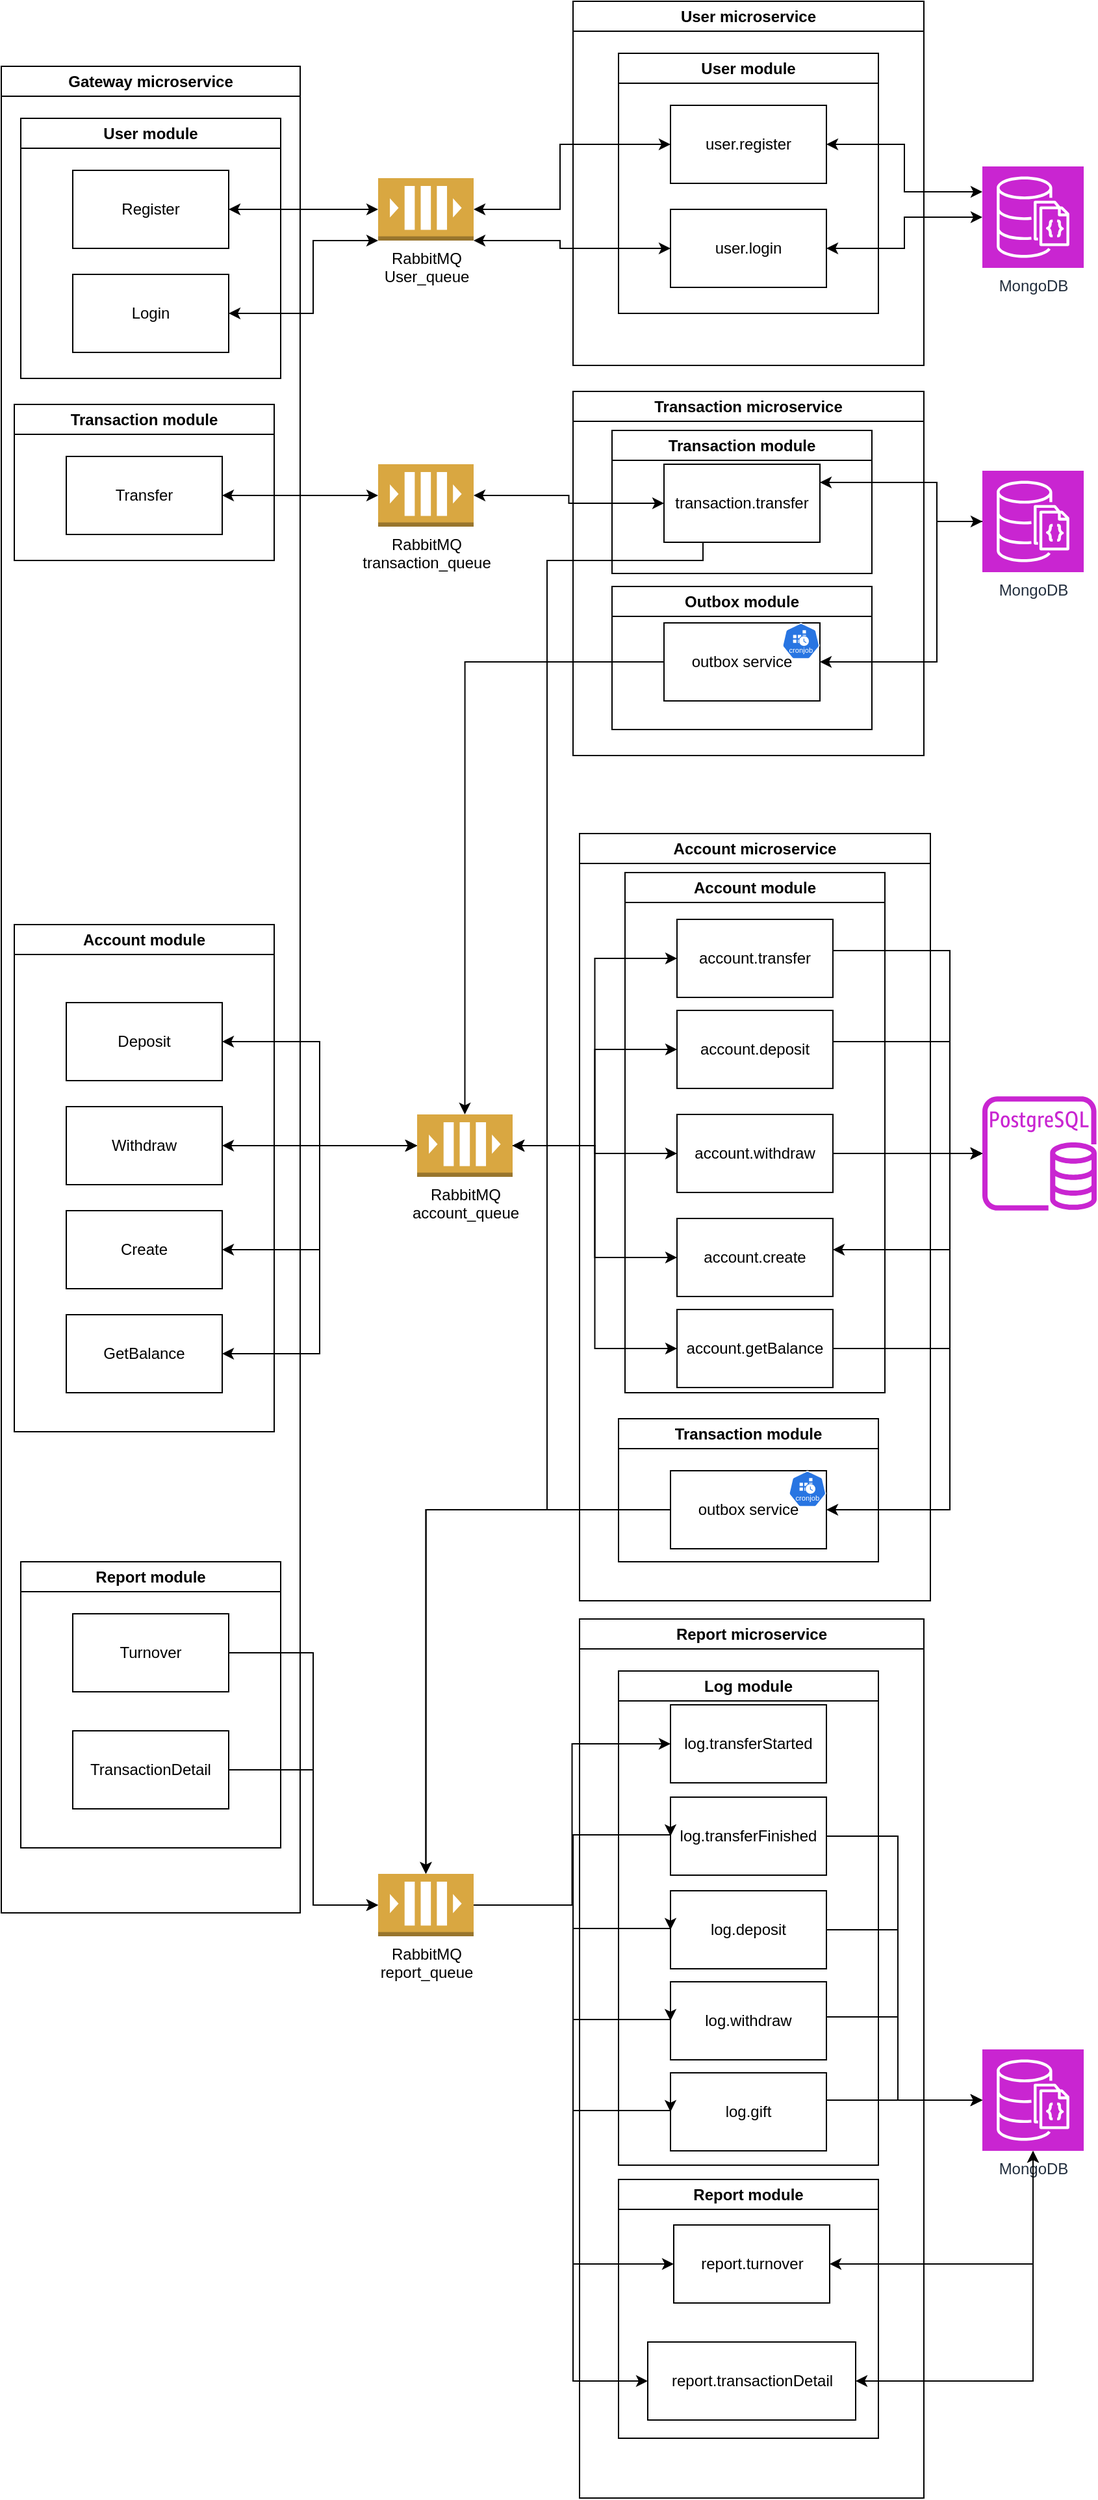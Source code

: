 <mxfile version="25.0.3">
  <diagram name="Page-1" id="gjiGYrU1GdK40-PwsjZL">
    <mxGraphModel dx="1955" dy="1658" grid="1" gridSize="10" guides="1" tooltips="1" connect="1" arrows="1" fold="1" page="1" pageScale="1" pageWidth="850" pageHeight="1100" math="0" shadow="0">
      <root>
        <mxCell id="0" />
        <mxCell id="1" parent="0" />
        <mxCell id="1EiyAuGydXLx-KwnoGxu-1" value="Gateway microservice" style="swimlane;whiteSpace=wrap;html=1;" parent="1" vertex="1">
          <mxGeometry x="-20" y="-40" width="230" height="1420" as="geometry" />
        </mxCell>
        <mxCell id="1EiyAuGydXLx-KwnoGxu-8" value="User module" style="swimlane;whiteSpace=wrap;html=1;" parent="1EiyAuGydXLx-KwnoGxu-1" vertex="1">
          <mxGeometry x="15" y="40" width="200" height="200" as="geometry" />
        </mxCell>
        <mxCell id="1EiyAuGydXLx-KwnoGxu-5" value="Register" style="rounded=0;whiteSpace=wrap;html=1;" parent="1EiyAuGydXLx-KwnoGxu-8" vertex="1">
          <mxGeometry x="40" y="40" width="120" height="60" as="geometry" />
        </mxCell>
        <mxCell id="1EiyAuGydXLx-KwnoGxu-7" value="Login" style="rounded=0;whiteSpace=wrap;html=1;" parent="1EiyAuGydXLx-KwnoGxu-8" vertex="1">
          <mxGeometry x="40" y="120" width="120" height="60" as="geometry" />
        </mxCell>
        <mxCell id="1EiyAuGydXLx-KwnoGxu-24" value="Account module" style="swimlane;whiteSpace=wrap;html=1;" parent="1EiyAuGydXLx-KwnoGxu-1" vertex="1">
          <mxGeometry x="10" y="660" width="200" height="390" as="geometry" />
        </mxCell>
        <mxCell id="1EiyAuGydXLx-KwnoGxu-32" value="Create" style="rounded=0;whiteSpace=wrap;html=1;" parent="1EiyAuGydXLx-KwnoGxu-24" vertex="1">
          <mxGeometry x="40" y="220" width="120" height="60" as="geometry" />
        </mxCell>
        <mxCell id="1EiyAuGydXLx-KwnoGxu-70" value="Withdraw" style="rounded=0;whiteSpace=wrap;html=1;" parent="1EiyAuGydXLx-KwnoGxu-24" vertex="1">
          <mxGeometry x="40" y="140" width="120" height="60" as="geometry" />
        </mxCell>
        <mxCell id="1EiyAuGydXLx-KwnoGxu-69" value="Deposit" style="rounded=0;whiteSpace=wrap;html=1;" parent="1EiyAuGydXLx-KwnoGxu-24" vertex="1">
          <mxGeometry x="40" y="60" width="120" height="60" as="geometry" />
        </mxCell>
        <mxCell id="QUk8FtStDp65RCyqHyz4-1" value="GetBalance" style="rounded=0;whiteSpace=wrap;html=1;" parent="1EiyAuGydXLx-KwnoGxu-24" vertex="1">
          <mxGeometry x="40" y="300" width="120" height="60" as="geometry" />
        </mxCell>
        <mxCell id="1EiyAuGydXLx-KwnoGxu-51" value="Report module" style="swimlane;whiteSpace=wrap;html=1;" parent="1EiyAuGydXLx-KwnoGxu-1" vertex="1">
          <mxGeometry x="15" y="1150" width="200" height="220" as="geometry" />
        </mxCell>
        <mxCell id="1EiyAuGydXLx-KwnoGxu-52" value="Turnover" style="rounded=0;whiteSpace=wrap;html=1;" parent="1EiyAuGydXLx-KwnoGxu-51" vertex="1">
          <mxGeometry x="40" y="40" width="120" height="60" as="geometry" />
        </mxCell>
        <mxCell id="1EiyAuGydXLx-KwnoGxu-53" value="TransactionDetail" style="rounded=0;whiteSpace=wrap;html=1;" parent="1EiyAuGydXLx-KwnoGxu-51" vertex="1">
          <mxGeometry x="40" y="130" width="120" height="60" as="geometry" />
        </mxCell>
        <mxCell id="1EiyAuGydXLx-KwnoGxu-67" value="Transaction module" style="swimlane;whiteSpace=wrap;html=1;" parent="1EiyAuGydXLx-KwnoGxu-1" vertex="1">
          <mxGeometry x="10" y="260" width="200" height="120" as="geometry" />
        </mxCell>
        <mxCell id="1EiyAuGydXLx-KwnoGxu-68" value="Transfer" style="rounded=0;whiteSpace=wrap;html=1;" parent="1EiyAuGydXLx-KwnoGxu-67" vertex="1">
          <mxGeometry x="40" y="40" width="120" height="60" as="geometry" />
        </mxCell>
        <mxCell id="1EiyAuGydXLx-KwnoGxu-2" value="Account microservice" style="swimlane;whiteSpace=wrap;html=1;" parent="1" vertex="1">
          <mxGeometry x="425" y="550" width="270" height="590" as="geometry" />
        </mxCell>
        <mxCell id="QUk8FtStDp65RCyqHyz4-16" value="Account module" style="swimlane;whiteSpace=wrap;html=1;" parent="1EiyAuGydXLx-KwnoGxu-2" vertex="1">
          <mxGeometry x="35" y="30" width="200" height="400" as="geometry" />
        </mxCell>
        <mxCell id="1EiyAuGydXLx-KwnoGxu-94" value="account.transfer" style="rounded=0;whiteSpace=wrap;html=1;" parent="QUk8FtStDp65RCyqHyz4-16" vertex="1">
          <mxGeometry x="40" y="36" width="120" height="60" as="geometry" />
        </mxCell>
        <mxCell id="1EiyAuGydXLx-KwnoGxu-93" value="account.deposit" style="rounded=0;whiteSpace=wrap;html=1;" parent="QUk8FtStDp65RCyqHyz4-16" vertex="1">
          <mxGeometry x="40" y="106" width="120" height="60" as="geometry" />
        </mxCell>
        <mxCell id="1EiyAuGydXLx-KwnoGxu-92" value="account.withdraw" style="rounded=0;whiteSpace=wrap;html=1;" parent="QUk8FtStDp65RCyqHyz4-16" vertex="1">
          <mxGeometry x="40" y="186" width="120" height="60" as="geometry" />
        </mxCell>
        <mxCell id="1EiyAuGydXLx-KwnoGxu-62" value="account.create" style="rounded=0;whiteSpace=wrap;html=1;" parent="QUk8FtStDp65RCyqHyz4-16" vertex="1">
          <mxGeometry x="40" y="266" width="120" height="60" as="geometry" />
        </mxCell>
        <mxCell id="QUk8FtStDp65RCyqHyz4-3" value="account.getBalance" style="rounded=0;whiteSpace=wrap;html=1;" parent="QUk8FtStDp65RCyqHyz4-16" vertex="1">
          <mxGeometry x="40" y="336" width="120" height="60" as="geometry" />
        </mxCell>
        <mxCell id="1EiyAuGydXLx-KwnoGxu-3" value="Report microservice" style="swimlane;whiteSpace=wrap;html=1;" parent="1" vertex="1">
          <mxGeometry x="425" y="1154" width="265" height="676" as="geometry" />
        </mxCell>
        <mxCell id="1EiyAuGydXLx-KwnoGxu-56" value="report.turnover" style="rounded=0;whiteSpace=wrap;html=1;" parent="1EiyAuGydXLx-KwnoGxu-3" vertex="1">
          <mxGeometry x="72.5" y="466" width="120" height="60" as="geometry" />
        </mxCell>
        <mxCell id="QUk8FtStDp65RCyqHyz4-22" value="Log module" style="swimlane;whiteSpace=wrap;html=1;" parent="1EiyAuGydXLx-KwnoGxu-3" vertex="1">
          <mxGeometry x="30" y="40" width="200" height="380" as="geometry" />
        </mxCell>
        <mxCell id="1EiyAuGydXLx-KwnoGxu-38" value="log.transferFinished" style="rounded=0;whiteSpace=wrap;html=1;" parent="QUk8FtStDp65RCyqHyz4-22" vertex="1">
          <mxGeometry x="40" y="97" width="120" height="60" as="geometry" />
        </mxCell>
        <mxCell id="1EiyAuGydXLx-KwnoGxu-42" value="log.deposit" style="rounded=0;whiteSpace=wrap;html=1;" parent="QUk8FtStDp65RCyqHyz4-22" vertex="1">
          <mxGeometry x="40" y="169" width="120" height="60" as="geometry" />
        </mxCell>
        <mxCell id="1EiyAuGydXLx-KwnoGxu-43" value="log.withdraw" style="rounded=0;whiteSpace=wrap;html=1;" parent="QUk8FtStDp65RCyqHyz4-22" vertex="1">
          <mxGeometry x="40" y="239" width="120" height="60" as="geometry" />
        </mxCell>
        <mxCell id="1EiyAuGydXLx-KwnoGxu-44" value="log.gift" style="rounded=0;whiteSpace=wrap;html=1;" parent="QUk8FtStDp65RCyqHyz4-22" vertex="1">
          <mxGeometry x="40" y="309" width="120" height="60" as="geometry" />
        </mxCell>
        <mxCell id="z_p3hWrLcOgbsuCtcpRh-2" value="log.transferStarted" style="rounded=0;whiteSpace=wrap;html=1;" vertex="1" parent="QUk8FtStDp65RCyqHyz4-22">
          <mxGeometry x="40" y="26" width="120" height="60" as="geometry" />
        </mxCell>
        <mxCell id="QUk8FtStDp65RCyqHyz4-27" value="Report module" style="swimlane;whiteSpace=wrap;html=1;" parent="1EiyAuGydXLx-KwnoGxu-3" vertex="1">
          <mxGeometry x="30" y="431" width="200" height="199" as="geometry" />
        </mxCell>
        <mxCell id="1EiyAuGydXLx-KwnoGxu-58" value="report.transactionDetail" style="rounded=0;whiteSpace=wrap;html=1;" parent="QUk8FtStDp65RCyqHyz4-27" vertex="1">
          <mxGeometry x="22.5" y="125" width="160" height="60" as="geometry" />
        </mxCell>
        <mxCell id="1EiyAuGydXLx-KwnoGxu-14" style="edgeStyle=orthogonalEdgeStyle;rounded=0;orthogonalLoop=1;jettySize=auto;html=1;entryX=0;entryY=0.5;entryDx=0;entryDy=0;startArrow=classic;startFill=1;" parent="1" source="1EiyAuGydXLx-KwnoGxu-4" target="1EiyAuGydXLx-KwnoGxu-10" edge="1">
          <mxGeometry relative="1" as="geometry">
            <Array as="points">
              <mxPoint x="410" y="70" />
              <mxPoint x="410" y="20" />
            </Array>
          </mxGeometry>
        </mxCell>
        <mxCell id="1EiyAuGydXLx-KwnoGxu-16" style="edgeStyle=orthogonalEdgeStyle;rounded=0;orthogonalLoop=1;jettySize=auto;html=1;entryX=1;entryY=0.5;entryDx=0;entryDy=0;startArrow=classic;startFill=1;" parent="1" source="1EiyAuGydXLx-KwnoGxu-4" target="1EiyAuGydXLx-KwnoGxu-5" edge="1">
          <mxGeometry relative="1" as="geometry" />
        </mxCell>
        <mxCell id="1EiyAuGydXLx-KwnoGxu-4" value="RabbitMQ&lt;br&gt;User_queue" style="outlineConnect=0;dashed=0;verticalLabelPosition=bottom;verticalAlign=top;align=center;html=1;shape=mxgraph.aws3.queue;fillColor=#D9A741;gradientColor=none;" parent="1" vertex="1">
          <mxGeometry x="270" y="46" width="73.5" height="48" as="geometry" />
        </mxCell>
        <mxCell id="1EiyAuGydXLx-KwnoGxu-6" value="User microservice" style="swimlane;whiteSpace=wrap;html=1;" parent="1" vertex="1">
          <mxGeometry x="420" y="-90" width="270" height="280" as="geometry" />
        </mxCell>
        <mxCell id="1EiyAuGydXLx-KwnoGxu-9" value="User module" style="swimlane;whiteSpace=wrap;html=1;" parent="1EiyAuGydXLx-KwnoGxu-6" vertex="1">
          <mxGeometry x="35" y="40" width="200" height="200" as="geometry" />
        </mxCell>
        <mxCell id="1EiyAuGydXLx-KwnoGxu-10" value="user.register" style="rounded=0;whiteSpace=wrap;html=1;" parent="1EiyAuGydXLx-KwnoGxu-9" vertex="1">
          <mxGeometry x="40" y="40" width="120" height="60" as="geometry" />
        </mxCell>
        <mxCell id="1EiyAuGydXLx-KwnoGxu-11" value="user.login" style="rounded=0;whiteSpace=wrap;html=1;" parent="1EiyAuGydXLx-KwnoGxu-9" vertex="1">
          <mxGeometry x="40" y="120" width="120" height="60" as="geometry" />
        </mxCell>
        <mxCell id="1EiyAuGydXLx-KwnoGxu-17" style="edgeStyle=orthogonalEdgeStyle;rounded=0;orthogonalLoop=1;jettySize=auto;html=1;entryX=1;entryY=1;entryDx=0;entryDy=0;entryPerimeter=0;startArrow=classic;startFill=1;" parent="1" source="1EiyAuGydXLx-KwnoGxu-11" target="1EiyAuGydXLx-KwnoGxu-4" edge="1">
          <mxGeometry relative="1" as="geometry">
            <Array as="points">
              <mxPoint x="410" y="100" />
              <mxPoint x="410" y="94" />
            </Array>
          </mxGeometry>
        </mxCell>
        <mxCell id="1EiyAuGydXLx-KwnoGxu-20" style="edgeStyle=orthogonalEdgeStyle;rounded=0;orthogonalLoop=1;jettySize=auto;html=1;entryX=0;entryY=1;entryDx=0;entryDy=0;entryPerimeter=0;startArrow=classic;startFill=1;" parent="1" source="1EiyAuGydXLx-KwnoGxu-7" target="1EiyAuGydXLx-KwnoGxu-4" edge="1">
          <mxGeometry relative="1" as="geometry">
            <Array as="points">
              <mxPoint x="220" y="150" />
              <mxPoint x="220" y="94" />
            </Array>
          </mxGeometry>
        </mxCell>
        <mxCell id="1EiyAuGydXLx-KwnoGxu-21" value="MongoDB" style="sketch=0;points=[[0,0,0],[0.25,0,0],[0.5,0,0],[0.75,0,0],[1,0,0],[0,1,0],[0.25,1,0],[0.5,1,0],[0.75,1,0],[1,1,0],[0,0.25,0],[0,0.5,0],[0,0.75,0],[1,0.25,0],[1,0.5,0],[1,0.75,0]];outlineConnect=0;fontColor=#232F3E;fillColor=#C925D1;strokeColor=#ffffff;dashed=0;verticalLabelPosition=bottom;verticalAlign=top;align=center;html=1;fontSize=12;fontStyle=0;aspect=fixed;shape=mxgraph.aws4.resourceIcon;resIcon=mxgraph.aws4.documentdb_with_mongodb_compatibility;" parent="1" vertex="1">
          <mxGeometry x="735" y="37" width="78" height="78" as="geometry" />
        </mxCell>
        <mxCell id="1EiyAuGydXLx-KwnoGxu-22" style="edgeStyle=orthogonalEdgeStyle;rounded=0;orthogonalLoop=1;jettySize=auto;html=1;entryX=0;entryY=0.25;entryDx=0;entryDy=0;entryPerimeter=0;startArrow=classic;startFill=1;" parent="1" source="1EiyAuGydXLx-KwnoGxu-10" target="1EiyAuGydXLx-KwnoGxu-21" edge="1">
          <mxGeometry relative="1" as="geometry" />
        </mxCell>
        <mxCell id="1EiyAuGydXLx-KwnoGxu-23" style="edgeStyle=orthogonalEdgeStyle;rounded=0;orthogonalLoop=1;jettySize=auto;html=1;entryX=0;entryY=0.5;entryDx=0;entryDy=0;entryPerimeter=0;startArrow=classic;startFill=1;" parent="1" source="1EiyAuGydXLx-KwnoGxu-11" target="1EiyAuGydXLx-KwnoGxu-21" edge="1">
          <mxGeometry relative="1" as="geometry" />
        </mxCell>
        <mxCell id="1EiyAuGydXLx-KwnoGxu-27" value="" style="sketch=0;outlineConnect=0;fontColor=#232F3E;gradientColor=none;fillColor=#C925D1;strokeColor=none;dashed=0;verticalLabelPosition=bottom;verticalAlign=top;align=center;html=1;fontSize=12;fontStyle=0;aspect=fixed;pointerEvents=1;shape=mxgraph.aws4.rds_postgresql_instance;" parent="1" vertex="1">
          <mxGeometry x="735" y="752" width="88" height="88" as="geometry" />
        </mxCell>
        <mxCell id="1EiyAuGydXLx-KwnoGxu-63" style="edgeStyle=orthogonalEdgeStyle;rounded=0;orthogonalLoop=1;jettySize=auto;html=1;entryX=0;entryY=0.5;entryDx=0;entryDy=0;startArrow=classic;startFill=1;" parent="1" source="1EiyAuGydXLx-KwnoGxu-28" target="1EiyAuGydXLx-KwnoGxu-62" edge="1">
          <mxGeometry relative="1" as="geometry" />
        </mxCell>
        <mxCell id="1EiyAuGydXLx-KwnoGxu-95" style="edgeStyle=orthogonalEdgeStyle;rounded=0;orthogonalLoop=1;jettySize=auto;html=1;entryX=0;entryY=0.5;entryDx=0;entryDy=0;startArrow=classic;startFill=1;" parent="1" source="1EiyAuGydXLx-KwnoGxu-28" target="1EiyAuGydXLx-KwnoGxu-92" edge="1">
          <mxGeometry relative="1" as="geometry" />
        </mxCell>
        <mxCell id="1EiyAuGydXLx-KwnoGxu-96" style="edgeStyle=orthogonalEdgeStyle;rounded=0;orthogonalLoop=1;jettySize=auto;html=1;entryX=0;entryY=0.5;entryDx=0;entryDy=0;startArrow=classic;startFill=1;" parent="1" source="1EiyAuGydXLx-KwnoGxu-28" target="1EiyAuGydXLx-KwnoGxu-93" edge="1">
          <mxGeometry relative="1" as="geometry" />
        </mxCell>
        <mxCell id="1EiyAuGydXLx-KwnoGxu-97" style="edgeStyle=orthogonalEdgeStyle;rounded=0;orthogonalLoop=1;jettySize=auto;html=1;entryX=0;entryY=0.5;entryDx=0;entryDy=0;startArrow=none;startFill=0;" parent="1" source="1EiyAuGydXLx-KwnoGxu-28" target="1EiyAuGydXLx-KwnoGxu-94" edge="1">
          <mxGeometry relative="1" as="geometry" />
        </mxCell>
        <mxCell id="QUk8FtStDp65RCyqHyz4-5" value="&lt;div&gt;&lt;br&gt;&lt;/div&gt;" style="edgeStyle=orthogonalEdgeStyle;rounded=0;orthogonalLoop=1;jettySize=auto;html=1;entryX=0;entryY=0.5;entryDx=0;entryDy=0;startArrow=classic;startFill=1;" parent="1" source="1EiyAuGydXLx-KwnoGxu-28" target="QUk8FtStDp65RCyqHyz4-3" edge="1">
          <mxGeometry relative="1" as="geometry" />
        </mxCell>
        <mxCell id="1EiyAuGydXLx-KwnoGxu-28" value="RabbitMQ&lt;br&gt;account_queue" style="outlineConnect=0;dashed=0;verticalLabelPosition=bottom;verticalAlign=top;align=center;html=1;shape=mxgraph.aws3.queue;fillColor=#D9A741;gradientColor=none;" parent="1" vertex="1">
          <mxGeometry x="300" y="766" width="73.5" height="48" as="geometry" />
        </mxCell>
        <mxCell id="1EiyAuGydXLx-KwnoGxu-33" style="edgeStyle=orthogonalEdgeStyle;rounded=0;orthogonalLoop=1;jettySize=auto;html=1;entryX=0;entryY=0.5;entryDx=0;entryDy=0;entryPerimeter=0;startArrow=classic;startFill=1;" parent="1" source="1EiyAuGydXLx-KwnoGxu-32" target="1EiyAuGydXLx-KwnoGxu-28" edge="1">
          <mxGeometry relative="1" as="geometry" />
        </mxCell>
        <mxCell id="1EiyAuGydXLx-KwnoGxu-35" style="edgeStyle=orthogonalEdgeStyle;rounded=0;orthogonalLoop=1;jettySize=auto;html=1;startArrow=classic;startFill=1;exitX=1;exitY=0.5;exitDx=0;exitDy=0;" parent="1" source="1EiyAuGydXLx-KwnoGxu-25" target="1EiyAuGydXLx-KwnoGxu-27" edge="1">
          <mxGeometry relative="1" as="geometry">
            <Array as="points">
              <mxPoint x="710" y="1070" />
              <mxPoint x="710" y="796" />
            </Array>
            <mxPoint x="735" y="866" as="targetPoint" />
          </mxGeometry>
        </mxCell>
        <mxCell id="1EiyAuGydXLx-KwnoGxu-57" style="edgeStyle=orthogonalEdgeStyle;rounded=0;orthogonalLoop=1;jettySize=auto;html=1;entryX=0;entryY=0.5;entryDx=0;entryDy=0;exitX=1;exitY=0.5;exitDx=0;exitDy=0;exitPerimeter=0;" parent="1" source="1EiyAuGydXLx-KwnoGxu-36" target="1EiyAuGydXLx-KwnoGxu-56" edge="1">
          <mxGeometry relative="1" as="geometry">
            <Array as="points">
              <mxPoint x="420" y="1374" />
              <mxPoint x="420" y="1650" />
            </Array>
          </mxGeometry>
        </mxCell>
        <mxCell id="1EiyAuGydXLx-KwnoGxu-59" style="edgeStyle=orthogonalEdgeStyle;rounded=0;orthogonalLoop=1;jettySize=auto;html=1;exitX=1;exitY=0.5;exitDx=0;exitDy=0;exitPerimeter=0;entryX=0;entryY=0.5;entryDx=0;entryDy=0;" parent="1" source="1EiyAuGydXLx-KwnoGxu-36" target="1EiyAuGydXLx-KwnoGxu-58" edge="1">
          <mxGeometry relative="1" as="geometry">
            <mxPoint x="495" y="1692" as="targetPoint" />
            <Array as="points">
              <mxPoint x="420" y="1374" />
              <mxPoint x="420" y="1740" />
            </Array>
          </mxGeometry>
        </mxCell>
        <mxCell id="z_p3hWrLcOgbsuCtcpRh-3" style="edgeStyle=orthogonalEdgeStyle;rounded=0;orthogonalLoop=1;jettySize=auto;html=1;entryX=0;entryY=0.5;entryDx=0;entryDy=0;" edge="1" parent="1" source="1EiyAuGydXLx-KwnoGxu-36" target="z_p3hWrLcOgbsuCtcpRh-2">
          <mxGeometry relative="1" as="geometry" />
        </mxCell>
        <mxCell id="1EiyAuGydXLx-KwnoGxu-36" value="RabbitMQ&lt;br&gt;report_queue" style="outlineConnect=0;dashed=0;verticalLabelPosition=bottom;verticalAlign=top;align=center;html=1;shape=mxgraph.aws3.queue;fillColor=#D9A741;gradientColor=none;" parent="1" vertex="1">
          <mxGeometry x="270" y="1350" width="73.5" height="48" as="geometry" />
        </mxCell>
        <mxCell id="1EiyAuGydXLx-KwnoGxu-37" value="" style="edgeStyle=orthogonalEdgeStyle;rounded=0;orthogonalLoop=1;jettySize=auto;html=1;entryX=0.5;entryY=0;entryDx=0;entryDy=0;entryPerimeter=0;exitX=0;exitY=0.5;exitDx=0;exitDy=0;" parent="1" source="1EiyAuGydXLx-KwnoGxu-25" target="1EiyAuGydXLx-KwnoGxu-36" edge="1">
          <mxGeometry x="-0.615" y="10" relative="1" as="geometry">
            <mxPoint x="500" y="908" as="sourcePoint" />
            <Array as="points">
              <mxPoint x="307" y="1070" />
            </Array>
            <mxPoint x="1" as="offset" />
            <mxPoint x="306.75" y="1220" as="targetPoint" />
          </mxGeometry>
        </mxCell>
        <mxCell id="1EiyAuGydXLx-KwnoGxu-40" value="MongoDB" style="sketch=0;points=[[0,0,0],[0.25,0,0],[0.5,0,0],[0.75,0,0],[1,0,0],[0,1,0],[0.25,1,0],[0.5,1,0],[0.75,1,0],[1,1,0],[0,0.25,0],[0,0.5,0],[0,0.75,0],[1,0.25,0],[1,0.5,0],[1,0.75,0]];outlineConnect=0;fontColor=#232F3E;fillColor=#C925D1;strokeColor=#ffffff;dashed=0;verticalLabelPosition=bottom;verticalAlign=top;align=center;html=1;fontSize=12;fontStyle=0;aspect=fixed;shape=mxgraph.aws4.resourceIcon;resIcon=mxgraph.aws4.documentdb_with_mongodb_compatibility;" parent="1" vertex="1">
          <mxGeometry x="735" y="1485" width="78" height="78" as="geometry" />
        </mxCell>
        <mxCell id="1EiyAuGydXLx-KwnoGxu-54" style="edgeStyle=orthogonalEdgeStyle;rounded=0;orthogonalLoop=1;jettySize=auto;html=1;entryX=0;entryY=0.5;entryDx=0;entryDy=0;entryPerimeter=0;" parent="1" source="1EiyAuGydXLx-KwnoGxu-53" target="1EiyAuGydXLx-KwnoGxu-36" edge="1">
          <mxGeometry relative="1" as="geometry">
            <Array as="points">
              <mxPoint x="220" y="1270" />
              <mxPoint x="220" y="1374" />
            </Array>
          </mxGeometry>
        </mxCell>
        <mxCell id="1EiyAuGydXLx-KwnoGxu-55" style="edgeStyle=orthogonalEdgeStyle;rounded=0;orthogonalLoop=1;jettySize=auto;html=1;entryX=0;entryY=0.5;entryDx=0;entryDy=0;entryPerimeter=0;exitX=1;exitY=0.5;exitDx=0;exitDy=0;" parent="1" source="1EiyAuGydXLx-KwnoGxu-52" target="1EiyAuGydXLx-KwnoGxu-36" edge="1">
          <mxGeometry relative="1" as="geometry">
            <mxPoint x="280" y="838" as="targetPoint" />
            <mxPoint x="155" y="1148" as="sourcePoint" />
            <Array as="points">
              <mxPoint x="220" y="1180" />
              <mxPoint x="220" y="1374" />
            </Array>
          </mxGeometry>
        </mxCell>
        <mxCell id="1EiyAuGydXLx-KwnoGxu-60" style="edgeStyle=orthogonalEdgeStyle;rounded=0;orthogonalLoop=1;jettySize=auto;html=1;entryX=0.5;entryY=1;entryDx=0;entryDy=0;entryPerimeter=0;startArrow=classic;startFill=1;" parent="1" source="1EiyAuGydXLx-KwnoGxu-56" target="1EiyAuGydXLx-KwnoGxu-40" edge="1">
          <mxGeometry relative="1" as="geometry">
            <Array as="points">
              <mxPoint x="774" y="1650" />
            </Array>
          </mxGeometry>
        </mxCell>
        <mxCell id="1EiyAuGydXLx-KwnoGxu-61" style="edgeStyle=orthogonalEdgeStyle;rounded=0;orthogonalLoop=1;jettySize=auto;html=1;entryX=0.5;entryY=1;entryDx=0;entryDy=0;entryPerimeter=0;startArrow=classic;startFill=1;exitX=1;exitY=0.5;exitDx=0;exitDy=0;" parent="1" source="1EiyAuGydXLx-KwnoGxu-58" target="1EiyAuGydXLx-KwnoGxu-40" edge="1">
          <mxGeometry relative="1" as="geometry">
            <Array as="points">
              <mxPoint x="774" y="1740" />
            </Array>
          </mxGeometry>
        </mxCell>
        <mxCell id="1EiyAuGydXLx-KwnoGxu-64" style="edgeStyle=orthogonalEdgeStyle;rounded=0;orthogonalLoop=1;jettySize=auto;html=1;startArrow=classic;startFill=1;" parent="1" source="1EiyAuGydXLx-KwnoGxu-62" target="1EiyAuGydXLx-KwnoGxu-27" edge="1">
          <mxGeometry relative="1" as="geometry">
            <Array as="points">
              <mxPoint x="710" y="870" />
              <mxPoint x="710" y="796" />
            </Array>
          </mxGeometry>
        </mxCell>
        <mxCell id="1EiyAuGydXLx-KwnoGxu-71" value="Transaction&lt;span style=&quot;background-color: initial;&quot;&gt;&amp;nbsp;microservice&lt;/span&gt;" style="swimlane;whiteSpace=wrap;html=1;" parent="1" vertex="1">
          <mxGeometry x="420" y="210" width="270" height="280" as="geometry" />
        </mxCell>
        <mxCell id="1EiyAuGydXLx-KwnoGxu-76" value="" style="group" parent="1EiyAuGydXLx-KwnoGxu-71" vertex="1" connectable="0">
          <mxGeometry x="70" y="120" width="160" height="140" as="geometry" />
        </mxCell>
        <mxCell id="QUk8FtStDp65RCyqHyz4-12" value="Outbox module" style="swimlane;whiteSpace=wrap;html=1;" parent="1EiyAuGydXLx-KwnoGxu-76" vertex="1">
          <mxGeometry x="-40" y="30" width="200" height="110" as="geometry" />
        </mxCell>
        <mxCell id="QUk8FtStDp65RCyqHyz4-14" value="" style="group" parent="QUk8FtStDp65RCyqHyz4-12" vertex="1" connectable="0">
          <mxGeometry x="40" y="28" width="120" height="60" as="geometry" />
        </mxCell>
        <mxCell id="1EiyAuGydXLx-KwnoGxu-77" value="outbox service" style="rounded=0;whiteSpace=wrap;html=1;" parent="QUk8FtStDp65RCyqHyz4-14" vertex="1">
          <mxGeometry width="120" height="60" as="geometry" />
        </mxCell>
        <mxCell id="1EiyAuGydXLx-KwnoGxu-78" value="" style="aspect=fixed;sketch=0;html=1;dashed=0;whitespace=wrap;verticalLabelPosition=bottom;verticalAlign=top;fillColor=#2875E2;strokeColor=#ffffff;points=[[0.005,0.63,0],[0.1,0.2,0],[0.9,0.2,0],[0.5,0,0],[0.995,0.63,0],[0.72,0.99,0],[0.5,1,0],[0.28,0.99,0]];shape=mxgraph.kubernetes.icon2;kubernetesLabel=1;prIcon=cronjob" parent="QUk8FtStDp65RCyqHyz4-14" vertex="1">
          <mxGeometry x="90.83" width="29.17" height="28" as="geometry" />
        </mxCell>
        <mxCell id="QUk8FtStDp65RCyqHyz4-9" value="Transaction module" style="swimlane;whiteSpace=wrap;html=1;" parent="1EiyAuGydXLx-KwnoGxu-71" vertex="1">
          <mxGeometry x="30" y="30" width="200" height="110" as="geometry" />
        </mxCell>
        <mxCell id="1EiyAuGydXLx-KwnoGxu-72" value="transaction.transfer" style="rounded=0;whiteSpace=wrap;html=1;" parent="QUk8FtStDp65RCyqHyz4-9" vertex="1">
          <mxGeometry x="40" y="26" width="120" height="60" as="geometry" />
        </mxCell>
        <mxCell id="1EiyAuGydXLx-KwnoGxu-79" style="edgeStyle=orthogonalEdgeStyle;rounded=0;orthogonalLoop=1;jettySize=auto;html=1;entryX=1;entryY=0.5;entryDx=0;entryDy=0;exitX=0;exitY=0.5;exitDx=0;exitDy=0;exitPerimeter=0;" parent="1" source="1EiyAuGydXLx-KwnoGxu-75" target="1EiyAuGydXLx-KwnoGxu-77" edge="1">
          <mxGeometry relative="1" as="geometry">
            <Array as="points">
              <mxPoint x="700" y="310" />
              <mxPoint x="700" y="418" />
            </Array>
          </mxGeometry>
        </mxCell>
        <mxCell id="1EiyAuGydXLx-KwnoGxu-75" value="MongoDB" style="sketch=0;points=[[0,0,0],[0.25,0,0],[0.5,0,0],[0.75,0,0],[1,0,0],[0,1,0],[0.25,1,0],[0.5,1,0],[0.75,1,0],[1,1,0],[0,0.25,0],[0,0.5,0],[0,0.75,0],[1,0.25,0],[1,0.5,0],[1,0.75,0]];outlineConnect=0;fontColor=#232F3E;fillColor=#C925D1;strokeColor=#ffffff;dashed=0;verticalLabelPosition=bottom;verticalAlign=top;align=center;html=1;fontSize=12;fontStyle=0;aspect=fixed;shape=mxgraph.aws4.resourceIcon;resIcon=mxgraph.aws4.documentdb_with_mongodb_compatibility;" parent="1" vertex="1">
          <mxGeometry x="735" y="271" width="78" height="78" as="geometry" />
        </mxCell>
        <mxCell id="1EiyAuGydXLx-KwnoGxu-80" style="edgeStyle=orthogonalEdgeStyle;rounded=0;orthogonalLoop=1;jettySize=auto;html=1;entryX=0.5;entryY=0;entryDx=0;entryDy=0;entryPerimeter=0;exitX=0;exitY=0.5;exitDx=0;exitDy=0;" parent="1" source="1EiyAuGydXLx-KwnoGxu-77" target="1EiyAuGydXLx-KwnoGxu-28" edge="1">
          <mxGeometry relative="1" as="geometry">
            <Array as="points">
              <mxPoint x="337" y="418" />
            </Array>
          </mxGeometry>
        </mxCell>
        <mxCell id="1EiyAuGydXLx-KwnoGxu-81" style="edgeStyle=orthogonalEdgeStyle;rounded=0;orthogonalLoop=1;jettySize=auto;html=1;entryX=0;entryY=0.5;entryDx=0;entryDy=0;entryPerimeter=0;startArrow=classic;startFill=1;" parent="1" source="1EiyAuGydXLx-KwnoGxu-69" target="1EiyAuGydXLx-KwnoGxu-28" edge="1">
          <mxGeometry relative="1" as="geometry" />
        </mxCell>
        <mxCell id="1EiyAuGydXLx-KwnoGxu-82" style="edgeStyle=orthogonalEdgeStyle;rounded=0;orthogonalLoop=1;jettySize=auto;html=1;entryX=0;entryY=0.5;entryDx=0;entryDy=0;entryPerimeter=0;startArrow=classic;startFill=1;" parent="1" source="1EiyAuGydXLx-KwnoGxu-70" target="1EiyAuGydXLx-KwnoGxu-28" edge="1">
          <mxGeometry relative="1" as="geometry">
            <mxPoint x="240" y="860" as="targetPoint" />
          </mxGeometry>
        </mxCell>
        <mxCell id="1EiyAuGydXLx-KwnoGxu-85" style="edgeStyle=orthogonalEdgeStyle;rounded=0;orthogonalLoop=1;jettySize=auto;html=1;entryX=0;entryY=0.5;entryDx=0;entryDy=0;startArrow=classic;startFill=1;" parent="1" source="1EiyAuGydXLx-KwnoGxu-83" target="1EiyAuGydXLx-KwnoGxu-72" edge="1">
          <mxGeometry relative="1" as="geometry" />
        </mxCell>
        <mxCell id="1EiyAuGydXLx-KwnoGxu-83" value="RabbitMQ&lt;br&gt;transaction_queue" style="outlineConnect=0;dashed=0;verticalLabelPosition=bottom;verticalAlign=top;align=center;html=1;shape=mxgraph.aws3.queue;fillColor=#D9A741;gradientColor=none;" parent="1" vertex="1">
          <mxGeometry x="270" y="266" width="73.5" height="48" as="geometry" />
        </mxCell>
        <mxCell id="1EiyAuGydXLx-KwnoGxu-84" style="edgeStyle=orthogonalEdgeStyle;rounded=0;orthogonalLoop=1;jettySize=auto;html=1;entryX=0;entryY=0.5;entryDx=0;entryDy=0;entryPerimeter=0;startArrow=classic;startFill=1;" parent="1" source="1EiyAuGydXLx-KwnoGxu-68" target="1EiyAuGydXLx-KwnoGxu-83" edge="1">
          <mxGeometry relative="1" as="geometry">
            <Array as="points">
              <mxPoint x="250" y="290" />
              <mxPoint x="250" y="290" />
            </Array>
          </mxGeometry>
        </mxCell>
        <mxCell id="1EiyAuGydXLx-KwnoGxu-86" style="edgeStyle=orthogonalEdgeStyle;rounded=0;orthogonalLoop=1;jettySize=auto;html=1;entryX=0;entryY=0.5;entryDx=0;entryDy=0;entryPerimeter=0;startArrow=classic;startFill=1;" parent="1" source="1EiyAuGydXLx-KwnoGxu-72" target="1EiyAuGydXLx-KwnoGxu-75" edge="1">
          <mxGeometry relative="1" as="geometry">
            <Array as="points">
              <mxPoint x="700" y="280" />
              <mxPoint x="700" y="310" />
            </Array>
          </mxGeometry>
        </mxCell>
        <mxCell id="1EiyAuGydXLx-KwnoGxu-98" style="edgeStyle=orthogonalEdgeStyle;rounded=0;orthogonalLoop=1;jettySize=auto;html=1;" parent="1" source="1EiyAuGydXLx-KwnoGxu-94" target="1EiyAuGydXLx-KwnoGxu-27" edge="1">
          <mxGeometry relative="1" as="geometry">
            <Array as="points">
              <mxPoint x="710" y="640" />
              <mxPoint x="710" y="796" />
            </Array>
          </mxGeometry>
        </mxCell>
        <mxCell id="1EiyAuGydXLx-KwnoGxu-99" style="edgeStyle=orthogonalEdgeStyle;rounded=0;orthogonalLoop=1;jettySize=auto;html=1;" parent="1" source="1EiyAuGydXLx-KwnoGxu-93" target="1EiyAuGydXLx-KwnoGxu-27" edge="1">
          <mxGeometry relative="1" as="geometry">
            <Array as="points">
              <mxPoint x="710" y="710" />
              <mxPoint x="710" y="796" />
            </Array>
          </mxGeometry>
        </mxCell>
        <mxCell id="1EiyAuGydXLx-KwnoGxu-100" style="edgeStyle=orthogonalEdgeStyle;rounded=0;orthogonalLoop=1;jettySize=auto;html=1;" parent="1" source="1EiyAuGydXLx-KwnoGxu-92" target="1EiyAuGydXLx-KwnoGxu-27" edge="1">
          <mxGeometry relative="1" as="geometry" />
        </mxCell>
        <mxCell id="QUk8FtStDp65RCyqHyz4-2" style="edgeStyle=orthogonalEdgeStyle;rounded=0;orthogonalLoop=1;jettySize=auto;html=1;entryX=0;entryY=0.5;entryDx=0;entryDy=0;entryPerimeter=0;startArrow=classic;startFill=1;" parent="1" source="QUk8FtStDp65RCyqHyz4-1" target="1EiyAuGydXLx-KwnoGxu-28" edge="1">
          <mxGeometry relative="1" as="geometry" />
        </mxCell>
        <mxCell id="QUk8FtStDp65RCyqHyz4-18" value="Transaction module" style="swimlane;whiteSpace=wrap;html=1;" parent="1" vertex="1">
          <mxGeometry x="455" y="1000" width="200" height="110" as="geometry" />
        </mxCell>
        <mxCell id="1EiyAuGydXLx-KwnoGxu-66" value="" style="group" parent="QUk8FtStDp65RCyqHyz4-18" vertex="1" connectable="0">
          <mxGeometry x="40" y="40" width="120" height="60" as="geometry" />
        </mxCell>
        <mxCell id="1EiyAuGydXLx-KwnoGxu-25" value="outbox service" style="rounded=0;whiteSpace=wrap;html=1;" parent="1EiyAuGydXLx-KwnoGxu-66" vertex="1">
          <mxGeometry width="120" height="60" as="geometry" />
        </mxCell>
        <mxCell id="1EiyAuGydXLx-KwnoGxu-65" value="" style="aspect=fixed;sketch=0;html=1;dashed=0;whitespace=wrap;verticalLabelPosition=bottom;verticalAlign=top;fillColor=#2875E2;strokeColor=#ffffff;points=[[0.005,0.63,0],[0.1,0.2,0],[0.9,0.2,0],[0.5,0,0],[0.995,0.63,0],[0.72,0.99,0],[0.5,1,0],[0.28,0.99,0]];shape=mxgraph.kubernetes.icon2;kubernetesLabel=1;prIcon=cronjob" parent="1EiyAuGydXLx-KwnoGxu-66" vertex="1">
          <mxGeometry x="90.83" width="29.17" height="28" as="geometry" />
        </mxCell>
        <mxCell id="QUk8FtStDp65RCyqHyz4-21" style="edgeStyle=orthogonalEdgeStyle;rounded=0;orthogonalLoop=1;jettySize=auto;html=1;" parent="1" source="QUk8FtStDp65RCyqHyz4-3" target="1EiyAuGydXLx-KwnoGxu-27" edge="1">
          <mxGeometry relative="1" as="geometry">
            <Array as="points">
              <mxPoint x="710" y="946" />
              <mxPoint x="710" y="796" />
            </Array>
          </mxGeometry>
        </mxCell>
        <mxCell id="1EiyAuGydXLx-KwnoGxu-47" style="edgeStyle=orthogonalEdgeStyle;rounded=0;orthogonalLoop=1;jettySize=auto;html=1;entryX=0;entryY=0.5;entryDx=0;entryDy=0;exitX=1;exitY=0.5;exitDx=0;exitDy=0;exitPerimeter=0;" parent="1" source="1EiyAuGydXLx-KwnoGxu-36" target="1EiyAuGydXLx-KwnoGxu-44" edge="1">
          <mxGeometry relative="1" as="geometry">
            <Array as="points">
              <mxPoint x="420" y="1374" />
              <mxPoint x="420" y="1532" />
            </Array>
            <mxPoint x="343.5" y="1342" as="sourcePoint" />
          </mxGeometry>
        </mxCell>
        <mxCell id="1EiyAuGydXLx-KwnoGxu-46" style="edgeStyle=orthogonalEdgeStyle;rounded=0;orthogonalLoop=1;jettySize=auto;html=1;entryX=0;entryY=0.5;entryDx=0;entryDy=0;exitX=1;exitY=0.5;exitDx=0;exitDy=0;exitPerimeter=0;" parent="1" source="1EiyAuGydXLx-KwnoGxu-36" target="1EiyAuGydXLx-KwnoGxu-43" edge="1">
          <mxGeometry relative="1" as="geometry">
            <Array as="points">
              <mxPoint x="420" y="1374" />
              <mxPoint x="420" y="1462" />
            </Array>
            <mxPoint x="343.5" y="1342" as="sourcePoint" />
          </mxGeometry>
        </mxCell>
        <mxCell id="1EiyAuGydXLx-KwnoGxu-45" style="edgeStyle=orthogonalEdgeStyle;rounded=0;orthogonalLoop=1;jettySize=auto;html=1;entryX=0;entryY=0.5;entryDx=0;entryDy=0;exitX=1;exitY=0.5;exitDx=0;exitDy=0;exitPerimeter=0;" parent="1" source="1EiyAuGydXLx-KwnoGxu-36" target="1EiyAuGydXLx-KwnoGxu-42" edge="1">
          <mxGeometry relative="1" as="geometry">
            <Array as="points">
              <mxPoint x="420" y="1374" />
              <mxPoint x="420" y="1392" />
            </Array>
            <mxPoint x="343.5" y="1342" as="sourcePoint" />
          </mxGeometry>
        </mxCell>
        <mxCell id="1EiyAuGydXLx-KwnoGxu-39" style="edgeStyle=orthogonalEdgeStyle;rounded=0;orthogonalLoop=1;jettySize=auto;html=1;entryX=0;entryY=0.5;entryDx=0;entryDy=0;exitX=1;exitY=0.5;exitDx=0;exitDy=0;exitPerimeter=0;" parent="1" source="1EiyAuGydXLx-KwnoGxu-36" target="1EiyAuGydXLx-KwnoGxu-38" edge="1">
          <mxGeometry relative="1" as="geometry">
            <Array as="points">
              <mxPoint x="420" y="1374" />
              <mxPoint x="420" y="1320" />
            </Array>
            <mxPoint x="343.5" y="1342" as="sourcePoint" />
          </mxGeometry>
        </mxCell>
        <mxCell id="z_p3hWrLcOgbsuCtcpRh-1" style="edgeStyle=orthogonalEdgeStyle;rounded=0;orthogonalLoop=1;jettySize=auto;html=1;entryX=0.5;entryY=0;entryDx=0;entryDy=0;exitX=0.25;exitY=1;exitDx=0;exitDy=0;entryPerimeter=0;" edge="1" parent="1" source="1EiyAuGydXLx-KwnoGxu-72" target="1EiyAuGydXLx-KwnoGxu-36">
          <mxGeometry relative="1" as="geometry">
            <Array as="points">
              <mxPoint x="520" y="340" />
              <mxPoint x="400" y="340" />
              <mxPoint x="400" y="1070" />
              <mxPoint x="307" y="1070" />
            </Array>
          </mxGeometry>
        </mxCell>
        <mxCell id="1EiyAuGydXLx-KwnoGxu-41" style="edgeStyle=orthogonalEdgeStyle;rounded=0;orthogonalLoop=1;jettySize=auto;html=1;entryX=0;entryY=0.5;entryDx=0;entryDy=0;entryPerimeter=0;" parent="1" source="1EiyAuGydXLx-KwnoGxu-38" edge="1" target="1EiyAuGydXLx-KwnoGxu-40">
          <mxGeometry relative="1" as="geometry">
            <Array as="points">
              <mxPoint x="670" y="1321" />
              <mxPoint x="670" y="1524" />
            </Array>
            <mxPoint x="735" y="1436" as="targetPoint" />
          </mxGeometry>
        </mxCell>
        <mxCell id="1EiyAuGydXLx-KwnoGxu-48" style="edgeStyle=orthogonalEdgeStyle;rounded=0;orthogonalLoop=1;jettySize=auto;html=1;entryX=0;entryY=0.5;entryDx=0;entryDy=0;entryPerimeter=0;" parent="1" source="1EiyAuGydXLx-KwnoGxu-42" edge="1" target="1EiyAuGydXLx-KwnoGxu-40">
          <mxGeometry relative="1" as="geometry">
            <Array as="points">
              <mxPoint x="670" y="1393" />
              <mxPoint x="670" y="1524" />
            </Array>
            <mxPoint x="735" y="1436" as="targetPoint" />
          </mxGeometry>
        </mxCell>
        <mxCell id="1EiyAuGydXLx-KwnoGxu-49" style="edgeStyle=orthogonalEdgeStyle;rounded=0;orthogonalLoop=1;jettySize=auto;html=1;entryX=0;entryY=0.5;entryDx=0;entryDy=0;entryPerimeter=0;" parent="1" source="1EiyAuGydXLx-KwnoGxu-43" edge="1" target="1EiyAuGydXLx-KwnoGxu-40">
          <mxGeometry relative="1" as="geometry">
            <mxPoint x="735" y="1436" as="targetPoint" />
            <Array as="points">
              <mxPoint x="670" y="1460" />
              <mxPoint x="670" y="1524" />
            </Array>
          </mxGeometry>
        </mxCell>
        <mxCell id="1EiyAuGydXLx-KwnoGxu-50" style="edgeStyle=orthogonalEdgeStyle;rounded=0;orthogonalLoop=1;jettySize=auto;html=1;entryX=0;entryY=0.5;entryDx=0;entryDy=0;entryPerimeter=0;" parent="1" source="1EiyAuGydXLx-KwnoGxu-44" edge="1" target="1EiyAuGydXLx-KwnoGxu-40">
          <mxGeometry relative="1" as="geometry">
            <Array as="points">
              <mxPoint x="610" y="1524" />
              <mxPoint x="610" y="1524" />
            </Array>
            <mxPoint x="735" y="1436" as="targetPoint" />
          </mxGeometry>
        </mxCell>
      </root>
    </mxGraphModel>
  </diagram>
</mxfile>
